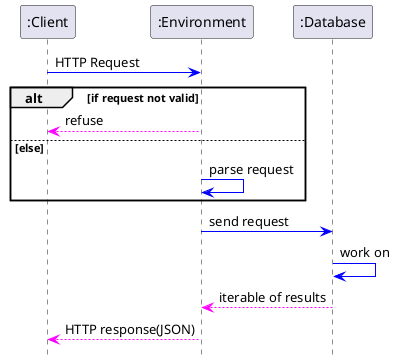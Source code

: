 @startuml

hide footbox
'title Sequenzdiagramm: Overall Picture

participant ":Client"
participant ":Environment"
participant ":Database"

":Client" -[#0000FF]> ":Environment": HTTP Request

alt if request not valid
":Environment" --[#FF00FF]> ":Client": refuse
else else
":Environment" -[#0000FF]> ":Environment": parse request
end

":Environment" -[#0000FF]> ":Database": send request
":Database" -[#0000FF]> ":Database": work on
":Database" --[#FF00FF]> ":Environment": iterable of results
":Environment" --[#FF00FF]> ":Client": HTTP response(JSON)

@enduml